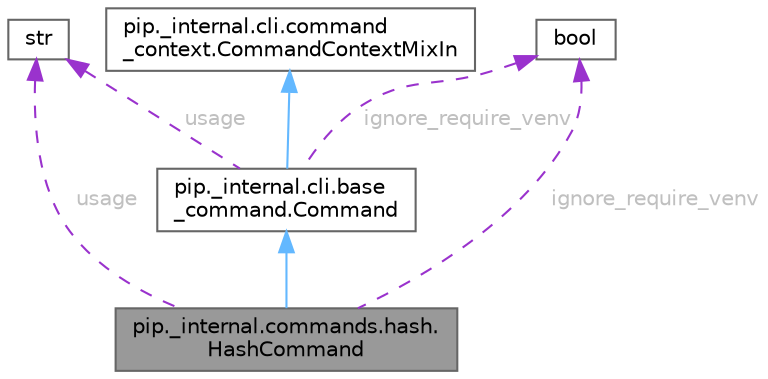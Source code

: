 digraph "pip._internal.commands.hash.HashCommand"
{
 // LATEX_PDF_SIZE
  bgcolor="transparent";
  edge [fontname=Helvetica,fontsize=10,labelfontname=Helvetica,labelfontsize=10];
  node [fontname=Helvetica,fontsize=10,shape=box,height=0.2,width=0.4];
  Node1 [id="Node000001",label="pip._internal.commands.hash.\lHashCommand",height=0.2,width=0.4,color="gray40", fillcolor="grey60", style="filled", fontcolor="black",tooltip=" "];
  Node2 -> Node1 [id="edge7_Node000001_Node000002",dir="back",color="steelblue1",style="solid",tooltip=" "];
  Node2 [id="Node000002",label="pip._internal.cli.base\l_command.Command",height=0.2,width=0.4,color="gray40", fillcolor="white", style="filled",URL="$classpip_1_1__internal_1_1cli_1_1base__command_1_1Command.html",tooltip=" "];
  Node3 -> Node2 [id="edge8_Node000002_Node000003",dir="back",color="steelblue1",style="solid",tooltip=" "];
  Node3 [id="Node000003",label="pip._internal.cli.command\l_context.CommandContextMixIn",height=0.2,width=0.4,color="gray40", fillcolor="white", style="filled",URL="$classpip_1_1__internal_1_1cli_1_1command__context_1_1CommandContextMixIn.html",tooltip=" "];
  Node4 -> Node2 [id="edge9_Node000002_Node000004",dir="back",color="darkorchid3",style="dashed",tooltip=" ",label=" usage",fontcolor="grey" ];
  Node4 [id="Node000004",label="str",height=0.2,width=0.4,color="gray40", fillcolor="white", style="filled",tooltip=" "];
  Node5 -> Node2 [id="edge10_Node000002_Node000005",dir="back",color="darkorchid3",style="dashed",tooltip=" ",label=" ignore_require_venv",fontcolor="grey" ];
  Node5 [id="Node000005",label="bool",height=0.2,width=0.4,color="gray40", fillcolor="white", style="filled",tooltip=" "];
  Node4 -> Node1 [id="edge11_Node000001_Node000004",dir="back",color="darkorchid3",style="dashed",tooltip=" ",label=" usage",fontcolor="grey" ];
  Node5 -> Node1 [id="edge12_Node000001_Node000005",dir="back",color="darkorchid3",style="dashed",tooltip=" ",label=" ignore_require_venv",fontcolor="grey" ];
}
